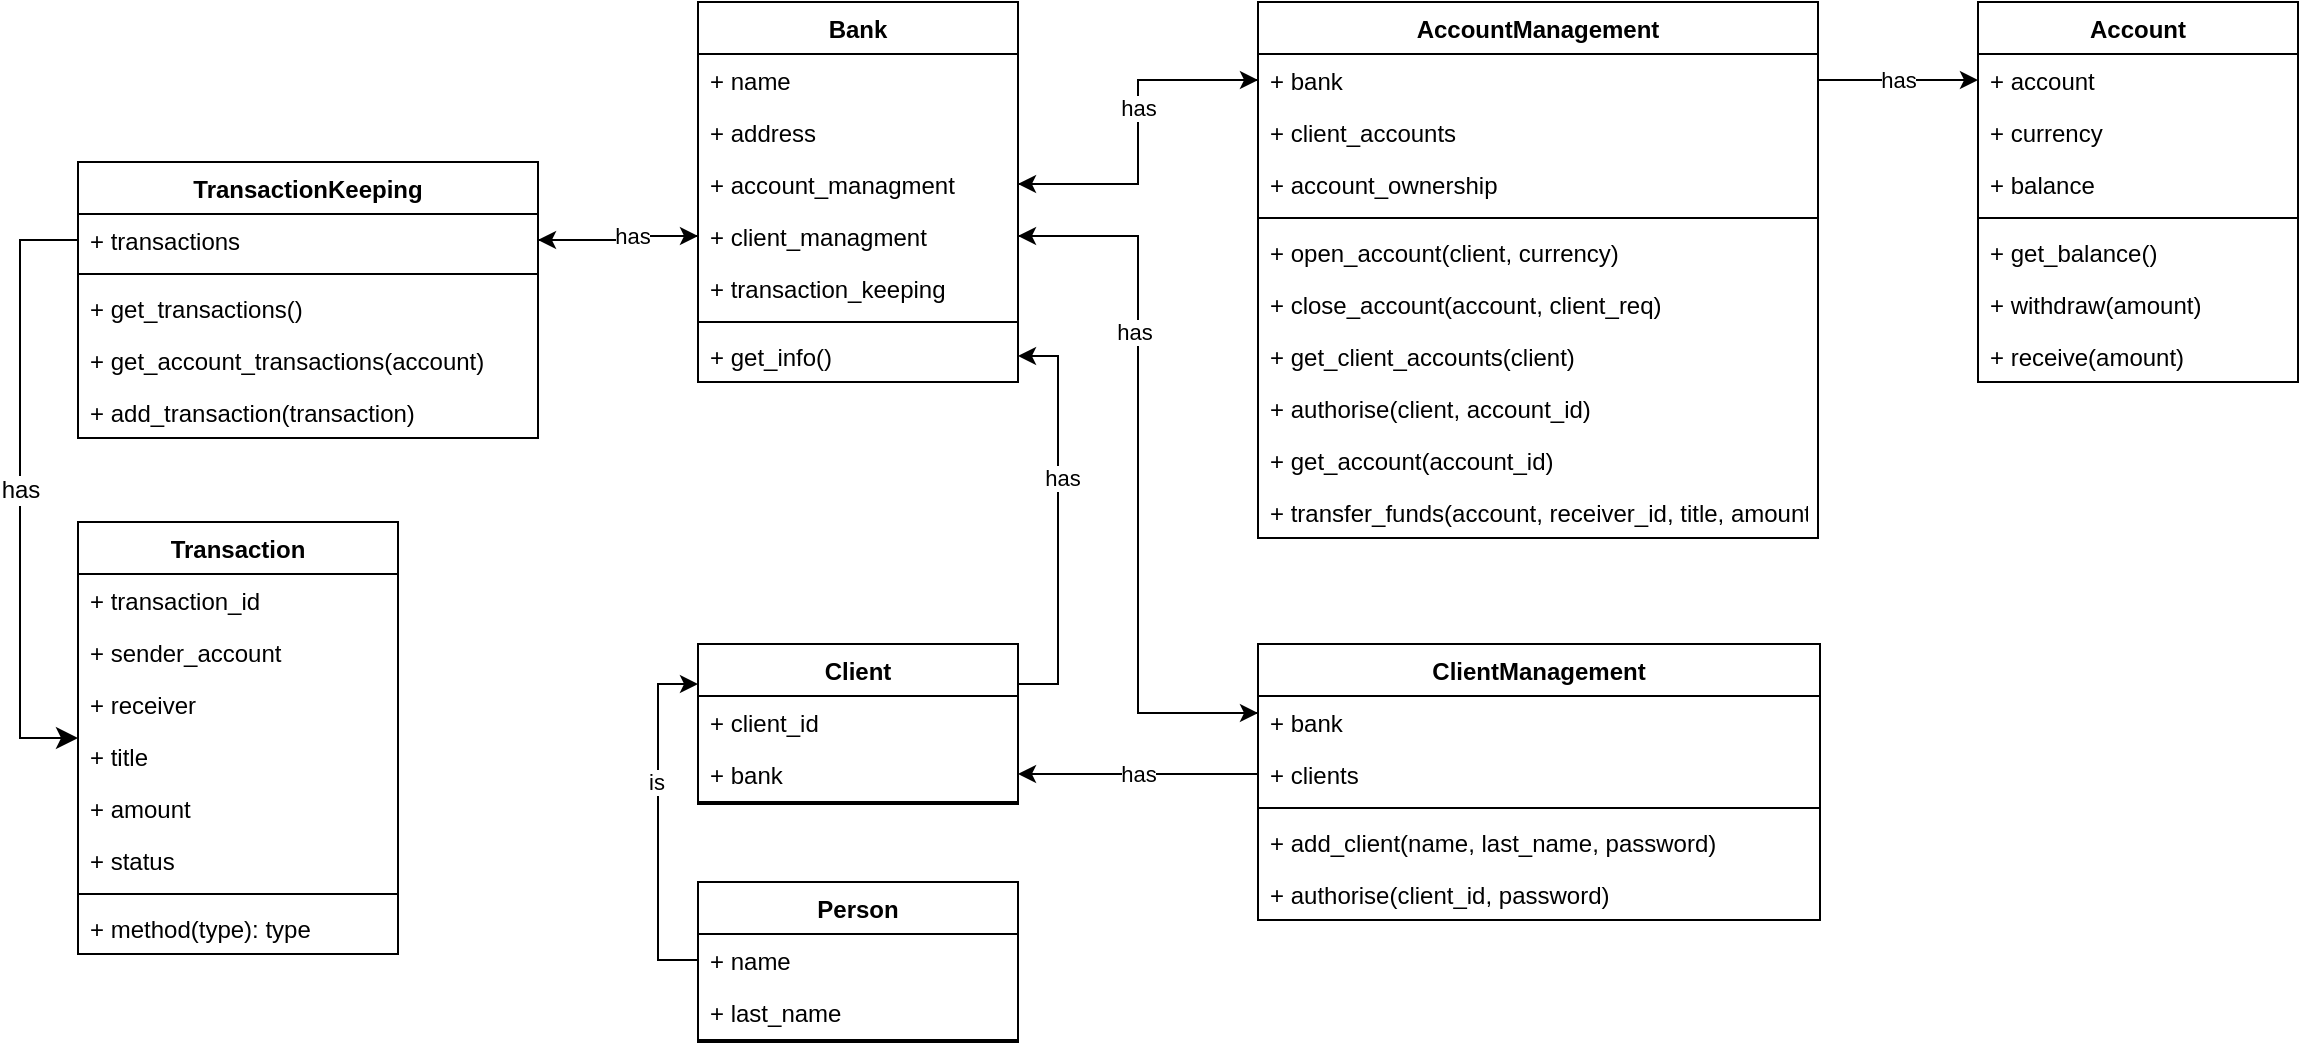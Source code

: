 <mxfile version="20.8.16" type="device"><diagram name="Strona-1" id="ek9KnEMByu4rQ2655acr"><mxGraphModel dx="1335" dy="1059" grid="1" gridSize="10" guides="1" tooltips="1" connect="1" arrows="1" fold="1" page="1" pageScale="1" pageWidth="1169" pageHeight="827" math="0" shadow="0"><root><mxCell id="0"/><mxCell id="1" parent="0"/><mxCell id="L5Hzt3xckqOM0PtKpftX-1" value="Bank" style="swimlane;fontStyle=1;align=center;verticalAlign=top;childLayout=stackLayout;horizontal=1;startSize=26;horizontalStack=0;resizeParent=1;resizeParentMax=0;resizeLast=0;collapsible=1;marginBottom=0;" parent="1" vertex="1"><mxGeometry x="349" y="40" width="160" height="190" as="geometry"/></mxCell><mxCell id="L5Hzt3xckqOM0PtKpftX-2" value="+ name" style="text;strokeColor=none;fillColor=none;align=left;verticalAlign=top;spacingLeft=4;spacingRight=4;overflow=hidden;rotatable=0;points=[[0,0.5],[1,0.5]];portConstraint=eastwest;" parent="L5Hzt3xckqOM0PtKpftX-1" vertex="1"><mxGeometry y="26" width="160" height="26" as="geometry"/></mxCell><mxCell id="L5Hzt3xckqOM0PtKpftX-5" value="+ address" style="text;strokeColor=none;fillColor=none;align=left;verticalAlign=top;spacingLeft=4;spacingRight=4;overflow=hidden;rotatable=0;points=[[0,0.5],[1,0.5]];portConstraint=eastwest;" parent="L5Hzt3xckqOM0PtKpftX-1" vertex="1"><mxGeometry y="52" width="160" height="26" as="geometry"/></mxCell><mxCell id="L5Hzt3xckqOM0PtKpftX-6" value="+ account_managment" style="text;strokeColor=none;fillColor=none;align=left;verticalAlign=top;spacingLeft=4;spacingRight=4;overflow=hidden;rotatable=0;points=[[0,0.5],[1,0.5]];portConstraint=eastwest;" parent="L5Hzt3xckqOM0PtKpftX-1" vertex="1"><mxGeometry y="78" width="160" height="26" as="geometry"/></mxCell><mxCell id="L5Hzt3xckqOM0PtKpftX-7" value="+ client_managment" style="text;strokeColor=none;fillColor=none;align=left;verticalAlign=top;spacingLeft=4;spacingRight=4;overflow=hidden;rotatable=0;points=[[0,0.5],[1,0.5]];portConstraint=eastwest;" parent="L5Hzt3xckqOM0PtKpftX-1" vertex="1"><mxGeometry y="104" width="160" height="26" as="geometry"/></mxCell><mxCell id="L5Hzt3xckqOM0PtKpftX-8" value="+ transaction_keeping" style="text;strokeColor=none;fillColor=none;align=left;verticalAlign=top;spacingLeft=4;spacingRight=4;overflow=hidden;rotatable=0;points=[[0,0.5],[1,0.5]];portConstraint=eastwest;" parent="L5Hzt3xckqOM0PtKpftX-1" vertex="1"><mxGeometry y="130" width="160" height="26" as="geometry"/></mxCell><mxCell id="L5Hzt3xckqOM0PtKpftX-3" value="" style="line;strokeWidth=1;fillColor=none;align=left;verticalAlign=middle;spacingTop=-1;spacingLeft=3;spacingRight=3;rotatable=0;labelPosition=right;points=[];portConstraint=eastwest;strokeColor=inherit;" parent="L5Hzt3xckqOM0PtKpftX-1" vertex="1"><mxGeometry y="156" width="160" height="8" as="geometry"/></mxCell><mxCell id="L5Hzt3xckqOM0PtKpftX-4" value="+ get_info()" style="text;strokeColor=none;fillColor=none;align=left;verticalAlign=top;spacingLeft=4;spacingRight=4;overflow=hidden;rotatable=0;points=[[0,0.5],[1,0.5]];portConstraint=eastwest;" parent="L5Hzt3xckqOM0PtKpftX-1" vertex="1"><mxGeometry y="164" width="160" height="26" as="geometry"/></mxCell><mxCell id="L5Hzt3xckqOM0PtKpftX-40" style="edgeStyle=orthogonalEdgeStyle;rounded=0;orthogonalLoop=1;jettySize=auto;html=1;entryX=1;entryY=0.5;entryDx=0;entryDy=0;exitX=0;exitY=0.5;exitDx=0;exitDy=0;" parent="1" source="L5Hzt3xckqOM0PtKpftX-50" target="L5Hzt3xckqOM0PtKpftX-6" edge="1"><mxGeometry relative="1" as="geometry"><mxPoint x="654" y="82" as="sourcePoint"/></mxGeometry></mxCell><mxCell id="L5Hzt3xckqOM0PtKpftX-9" value="AccountManagement" style="swimlane;fontStyle=1;align=center;verticalAlign=top;childLayout=stackLayout;horizontal=1;startSize=26;horizontalStack=0;resizeParent=1;resizeParentMax=0;resizeLast=0;collapsible=1;marginBottom=0;" parent="1" vertex="1"><mxGeometry x="629" y="40" width="280" height="268" as="geometry"/></mxCell><mxCell id="L5Hzt3xckqOM0PtKpftX-50" value="+ bank" style="text;strokeColor=none;fillColor=none;align=left;verticalAlign=top;spacingLeft=4;spacingRight=4;overflow=hidden;rotatable=0;points=[[0,0.5],[1,0.5]];portConstraint=eastwest;" parent="L5Hzt3xckqOM0PtKpftX-9" vertex="1"><mxGeometry y="26" width="280" height="26" as="geometry"/></mxCell><mxCell id="L5Hzt3xckqOM0PtKpftX-10" value="+ client_accounts" style="text;strokeColor=none;fillColor=none;align=left;verticalAlign=top;spacingLeft=4;spacingRight=4;overflow=hidden;rotatable=0;points=[[0,0.5],[1,0.5]];portConstraint=eastwest;" parent="L5Hzt3xckqOM0PtKpftX-9" vertex="1"><mxGeometry y="52" width="280" height="26" as="geometry"/></mxCell><mxCell id="L5Hzt3xckqOM0PtKpftX-49" value="+ account_ownership" style="text;strokeColor=none;fillColor=none;align=left;verticalAlign=top;spacingLeft=4;spacingRight=4;overflow=hidden;rotatable=0;points=[[0,0.5],[1,0.5]];portConstraint=eastwest;" parent="L5Hzt3xckqOM0PtKpftX-9" vertex="1"><mxGeometry y="78" width="280" height="26" as="geometry"/></mxCell><mxCell id="L5Hzt3xckqOM0PtKpftX-11" value="" style="line;strokeWidth=1;fillColor=none;align=left;verticalAlign=middle;spacingTop=-1;spacingLeft=3;spacingRight=3;rotatable=0;labelPosition=right;points=[];portConstraint=eastwest;strokeColor=inherit;" parent="L5Hzt3xckqOM0PtKpftX-9" vertex="1"><mxGeometry y="104" width="280" height="8" as="geometry"/></mxCell><mxCell id="L5Hzt3xckqOM0PtKpftX-12" value="+ open_account(client, currency)" style="text;strokeColor=none;fillColor=none;align=left;verticalAlign=top;spacingLeft=4;spacingRight=4;overflow=hidden;rotatable=0;points=[[0,0.5],[1,0.5]];portConstraint=eastwest;" parent="L5Hzt3xckqOM0PtKpftX-9" vertex="1"><mxGeometry y="112" width="280" height="26" as="geometry"/></mxCell><mxCell id="L5Hzt3xckqOM0PtKpftX-52" value="+ close_account(account, client_req)" style="text;strokeColor=none;fillColor=none;align=left;verticalAlign=top;spacingLeft=4;spacingRight=4;overflow=hidden;rotatable=0;points=[[0,0.5],[1,0.5]];portConstraint=eastwest;" parent="L5Hzt3xckqOM0PtKpftX-9" vertex="1"><mxGeometry y="138" width="280" height="26" as="geometry"/></mxCell><mxCell id="L5Hzt3xckqOM0PtKpftX-53" value="+ get_client_accounts(client)" style="text;strokeColor=none;fillColor=none;align=left;verticalAlign=top;spacingLeft=4;spacingRight=4;overflow=hidden;rotatable=0;points=[[0,0.5],[1,0.5]];portConstraint=eastwest;" parent="L5Hzt3xckqOM0PtKpftX-9" vertex="1"><mxGeometry y="164" width="280" height="26" as="geometry"/></mxCell><mxCell id="L5Hzt3xckqOM0PtKpftX-54" value="+ authorise(client, account_id)" style="text;strokeColor=none;fillColor=none;align=left;verticalAlign=top;spacingLeft=4;spacingRight=4;overflow=hidden;rotatable=0;points=[[0,0.5],[1,0.5]];portConstraint=eastwest;" parent="L5Hzt3xckqOM0PtKpftX-9" vertex="1"><mxGeometry y="190" width="280" height="26" as="geometry"/></mxCell><mxCell id="L5Hzt3xckqOM0PtKpftX-55" value="+ get_account(account_id)" style="text;strokeColor=none;fillColor=none;align=left;verticalAlign=top;spacingLeft=4;spacingRight=4;overflow=hidden;rotatable=0;points=[[0,0.5],[1,0.5]];portConstraint=eastwest;" parent="L5Hzt3xckqOM0PtKpftX-9" vertex="1"><mxGeometry y="216" width="280" height="26" as="geometry"/></mxCell><mxCell id="L5Hzt3xckqOM0PtKpftX-56" value="+ transfer_funds(account, receiver_id, title, amount)" style="text;strokeColor=none;fillColor=none;align=left;verticalAlign=top;spacingLeft=4;spacingRight=4;overflow=hidden;rotatable=0;points=[[0,0.5],[1,0.5]];portConstraint=eastwest;" parent="L5Hzt3xckqOM0PtKpftX-9" vertex="1"><mxGeometry y="242" width="280" height="26" as="geometry"/></mxCell><mxCell id="L5Hzt3xckqOM0PtKpftX-38" style="edgeStyle=orthogonalEdgeStyle;rounded=0;orthogonalLoop=1;jettySize=auto;html=1;exitX=0;exitY=0.25;exitDx=0;exitDy=0;entryX=1;entryY=0.5;entryDx=0;entryDy=0;" parent="1" source="L5Hzt3xckqOM0PtKpftX-13" target="L5Hzt3xckqOM0PtKpftX-7" edge="1"><mxGeometry relative="1" as="geometry"/></mxCell><mxCell id="L5Hzt3xckqOM0PtKpftX-13" value="ClientManagement" style="swimlane;fontStyle=1;align=center;verticalAlign=top;childLayout=stackLayout;horizontal=1;startSize=26;horizontalStack=0;resizeParent=1;resizeParentMax=0;resizeLast=0;collapsible=1;marginBottom=0;" parent="1" vertex="1"><mxGeometry x="629" y="361" width="281" height="138" as="geometry"/></mxCell><mxCell id="L5Hzt3xckqOM0PtKpftX-14" value="+ bank" style="text;strokeColor=none;fillColor=none;align=left;verticalAlign=top;spacingLeft=4;spacingRight=4;overflow=hidden;rotatable=0;points=[[0,0.5],[1,0.5]];portConstraint=eastwest;" parent="L5Hzt3xckqOM0PtKpftX-13" vertex="1"><mxGeometry y="26" width="281" height="26" as="geometry"/></mxCell><mxCell id="L5Hzt3xckqOM0PtKpftX-57" value="+ clients" style="text;strokeColor=none;fillColor=none;align=left;verticalAlign=top;spacingLeft=4;spacingRight=4;overflow=hidden;rotatable=0;points=[[0,0.5],[1,0.5]];portConstraint=eastwest;" parent="L5Hzt3xckqOM0PtKpftX-13" vertex="1"><mxGeometry y="52" width="281" height="26" as="geometry"/></mxCell><mxCell id="L5Hzt3xckqOM0PtKpftX-15" value="" style="line;strokeWidth=1;fillColor=none;align=left;verticalAlign=middle;spacingTop=-1;spacingLeft=3;spacingRight=3;rotatable=0;labelPosition=right;points=[];portConstraint=eastwest;strokeColor=inherit;" parent="L5Hzt3xckqOM0PtKpftX-13" vertex="1"><mxGeometry y="78" width="281" height="8" as="geometry"/></mxCell><mxCell id="L5Hzt3xckqOM0PtKpftX-16" value="+ add_client(name, last_name, password)" style="text;strokeColor=none;fillColor=none;align=left;verticalAlign=top;spacingLeft=4;spacingRight=4;overflow=hidden;rotatable=0;points=[[0,0.5],[1,0.5]];portConstraint=eastwest;" parent="L5Hzt3xckqOM0PtKpftX-13" vertex="1"><mxGeometry y="86" width="281" height="26" as="geometry"/></mxCell><mxCell id="SxsfGs336QUIzUfr7Jt9-20" value="+ authorise(client_id, password)" style="text;strokeColor=none;fillColor=none;align=left;verticalAlign=top;spacingLeft=4;spacingRight=4;overflow=hidden;rotatable=0;points=[[0,0.5],[1,0.5]];portConstraint=eastwest;" vertex="1" parent="L5Hzt3xckqOM0PtKpftX-13"><mxGeometry y="112" width="281" height="26" as="geometry"/></mxCell><mxCell id="L5Hzt3xckqOM0PtKpftX-42" style="edgeStyle=orthogonalEdgeStyle;rounded=0;orthogonalLoop=1;jettySize=auto;html=1;entryX=0;entryY=0.5;entryDx=0;entryDy=0;exitX=1;exitY=0.5;exitDx=0;exitDy=0;" parent="1" source="L5Hzt3xckqOM0PtKpftX-18" target="L5Hzt3xckqOM0PtKpftX-7" edge="1"><mxGeometry relative="1" as="geometry"><mxPoint x="249" y="210" as="sourcePoint"/></mxGeometry></mxCell><mxCell id="L5Hzt3xckqOM0PtKpftX-17" value="TransactionKeeping" style="swimlane;fontStyle=1;align=center;verticalAlign=top;childLayout=stackLayout;horizontal=1;startSize=26;horizontalStack=0;resizeParent=1;resizeParentMax=0;resizeLast=0;collapsible=1;marginBottom=0;" parent="1" vertex="1"><mxGeometry x="39" y="120" width="230" height="138" as="geometry"/></mxCell><mxCell id="L5Hzt3xckqOM0PtKpftX-18" value="+ transactions" style="text;strokeColor=none;fillColor=none;align=left;verticalAlign=top;spacingLeft=4;spacingRight=4;overflow=hidden;rotatable=0;points=[[0,0.5],[1,0.5]];portConstraint=eastwest;" parent="L5Hzt3xckqOM0PtKpftX-17" vertex="1"><mxGeometry y="26" width="230" height="26" as="geometry"/></mxCell><mxCell id="L5Hzt3xckqOM0PtKpftX-19" value="" style="line;strokeWidth=1;fillColor=none;align=left;verticalAlign=middle;spacingTop=-1;spacingLeft=3;spacingRight=3;rotatable=0;labelPosition=right;points=[];portConstraint=eastwest;strokeColor=inherit;" parent="L5Hzt3xckqOM0PtKpftX-17" vertex="1"><mxGeometry y="52" width="230" height="8" as="geometry"/></mxCell><mxCell id="L5Hzt3xckqOM0PtKpftX-20" value="+ get_transactions()" style="text;strokeColor=none;fillColor=none;align=left;verticalAlign=top;spacingLeft=4;spacingRight=4;overflow=hidden;rotatable=0;points=[[0,0.5],[1,0.5]];portConstraint=eastwest;" parent="L5Hzt3xckqOM0PtKpftX-17" vertex="1"><mxGeometry y="60" width="230" height="26" as="geometry"/></mxCell><mxCell id="L5Hzt3xckqOM0PtKpftX-73" value="+ get_account_transactions(account)" style="text;strokeColor=none;fillColor=none;align=left;verticalAlign=top;spacingLeft=4;spacingRight=4;overflow=hidden;rotatable=0;points=[[0,0.5],[1,0.5]];portConstraint=eastwest;" parent="L5Hzt3xckqOM0PtKpftX-17" vertex="1"><mxGeometry y="86" width="230" height="26" as="geometry"/></mxCell><mxCell id="L5Hzt3xckqOM0PtKpftX-74" value="+ add_transaction(transaction)" style="text;strokeColor=none;fillColor=none;align=left;verticalAlign=top;spacingLeft=4;spacingRight=4;overflow=hidden;rotatable=0;points=[[0,0.5],[1,0.5]];portConstraint=eastwest;" parent="L5Hzt3xckqOM0PtKpftX-17" vertex="1"><mxGeometry y="112" width="230" height="26" as="geometry"/></mxCell><mxCell id="L5Hzt3xckqOM0PtKpftX-21" value="Transaction" style="swimlane;fontStyle=1;align=center;verticalAlign=top;childLayout=stackLayout;horizontal=1;startSize=26;horizontalStack=0;resizeParent=1;resizeParentMax=0;resizeLast=0;collapsible=1;marginBottom=0;" parent="1" vertex="1"><mxGeometry x="39" y="300" width="160" height="216" as="geometry"/></mxCell><mxCell id="L5Hzt3xckqOM0PtKpftX-22" value="+ transaction_id" style="text;strokeColor=none;fillColor=none;align=left;verticalAlign=top;spacingLeft=4;spacingRight=4;overflow=hidden;rotatable=0;points=[[0,0.5],[1,0.5]];portConstraint=eastwest;" parent="L5Hzt3xckqOM0PtKpftX-21" vertex="1"><mxGeometry y="26" width="160" height="26" as="geometry"/></mxCell><mxCell id="SxsfGs336QUIzUfr7Jt9-15" value="+ sender_account" style="text;strokeColor=none;fillColor=none;align=left;verticalAlign=top;spacingLeft=4;spacingRight=4;overflow=hidden;rotatable=0;points=[[0,0.5],[1,0.5]];portConstraint=eastwest;" vertex="1" parent="L5Hzt3xckqOM0PtKpftX-21"><mxGeometry y="52" width="160" height="26" as="geometry"/></mxCell><mxCell id="SxsfGs336QUIzUfr7Jt9-16" value="+ receiver" style="text;strokeColor=none;fillColor=none;align=left;verticalAlign=top;spacingLeft=4;spacingRight=4;overflow=hidden;rotatable=0;points=[[0,0.5],[1,0.5]];portConstraint=eastwest;" vertex="1" parent="L5Hzt3xckqOM0PtKpftX-21"><mxGeometry y="78" width="160" height="26" as="geometry"/></mxCell><mxCell id="SxsfGs336QUIzUfr7Jt9-17" value="+ title" style="text;strokeColor=none;fillColor=none;align=left;verticalAlign=top;spacingLeft=4;spacingRight=4;overflow=hidden;rotatable=0;points=[[0,0.5],[1,0.5]];portConstraint=eastwest;" vertex="1" parent="L5Hzt3xckqOM0PtKpftX-21"><mxGeometry y="104" width="160" height="26" as="geometry"/></mxCell><mxCell id="SxsfGs336QUIzUfr7Jt9-18" value="+ amount" style="text;strokeColor=none;fillColor=none;align=left;verticalAlign=top;spacingLeft=4;spacingRight=4;overflow=hidden;rotatable=0;points=[[0,0.5],[1,0.5]];portConstraint=eastwest;" vertex="1" parent="L5Hzt3xckqOM0PtKpftX-21"><mxGeometry y="130" width="160" height="26" as="geometry"/></mxCell><mxCell id="SxsfGs336QUIzUfr7Jt9-19" value="+ status" style="text;strokeColor=none;fillColor=none;align=left;verticalAlign=top;spacingLeft=4;spacingRight=4;overflow=hidden;rotatable=0;points=[[0,0.5],[1,0.5]];portConstraint=eastwest;" vertex="1" parent="L5Hzt3xckqOM0PtKpftX-21"><mxGeometry y="156" width="160" height="26" as="geometry"/></mxCell><mxCell id="L5Hzt3xckqOM0PtKpftX-23" value="" style="line;strokeWidth=1;fillColor=none;align=left;verticalAlign=middle;spacingTop=-1;spacingLeft=3;spacingRight=3;rotatable=0;labelPosition=right;points=[];portConstraint=eastwest;strokeColor=inherit;" parent="L5Hzt3xckqOM0PtKpftX-21" vertex="1"><mxGeometry y="182" width="160" height="8" as="geometry"/></mxCell><mxCell id="L5Hzt3xckqOM0PtKpftX-24" value="+ method(type): type" style="text;strokeColor=none;fillColor=none;align=left;verticalAlign=top;spacingLeft=4;spacingRight=4;overflow=hidden;rotatable=0;points=[[0,0.5],[1,0.5]];portConstraint=eastwest;" parent="L5Hzt3xckqOM0PtKpftX-21" vertex="1"><mxGeometry y="190" width="160" height="26" as="geometry"/></mxCell><mxCell id="L5Hzt3xckqOM0PtKpftX-44" style="edgeStyle=orthogonalEdgeStyle;rounded=0;orthogonalLoop=1;jettySize=auto;html=1;exitX=0;exitY=0.5;exitDx=0;exitDy=0;entryX=0;entryY=0.25;entryDx=0;entryDy=0;" parent="1" source="SxsfGs336QUIzUfr7Jt9-6" target="L5Hzt3xckqOM0PtKpftX-33" edge="1"><mxGeometry relative="1" as="geometry"><mxPoint x="-161" y="422" as="targetPoint"/><mxPoint x="349" y="459" as="sourcePoint"/></mxGeometry></mxCell><mxCell id="L5Hzt3xckqOM0PtKpftX-60" value="is" style="edgeLabel;html=1;align=center;verticalAlign=middle;resizable=0;points=[];" parent="L5Hzt3xckqOM0PtKpftX-44" vertex="1" connectable="0"><mxGeometry x="0.232" y="1" relative="1" as="geometry"><mxPoint as="offset"/></mxGeometry></mxCell><mxCell id="L5Hzt3xckqOM0PtKpftX-33" value="Client" style="swimlane;fontStyle=1;align=center;verticalAlign=top;childLayout=stackLayout;horizontal=1;startSize=26;horizontalStack=0;resizeParent=1;resizeParentMax=0;resizeLast=0;collapsible=1;marginBottom=0;" parent="1" vertex="1"><mxGeometry x="349" y="361" width="160" height="80" as="geometry"/></mxCell><mxCell id="L5Hzt3xckqOM0PtKpftX-34" value="+ client_id" style="text;strokeColor=none;fillColor=none;align=left;verticalAlign=top;spacingLeft=4;spacingRight=4;overflow=hidden;rotatable=0;points=[[0,0.5],[1,0.5]];portConstraint=eastwest;" parent="L5Hzt3xckqOM0PtKpftX-33" vertex="1"><mxGeometry y="26" width="160" height="26" as="geometry"/></mxCell><mxCell id="L5Hzt3xckqOM0PtKpftX-58" value="+ bank" style="text;strokeColor=none;fillColor=none;align=left;verticalAlign=top;spacingLeft=4;spacingRight=4;overflow=hidden;rotatable=0;points=[[0,0.5],[1,0.5]];portConstraint=eastwest;" parent="L5Hzt3xckqOM0PtKpftX-33" vertex="1"><mxGeometry y="52" width="160" height="26" as="geometry"/></mxCell><mxCell id="L5Hzt3xckqOM0PtKpftX-35" value="" style="line;strokeWidth=1;fillColor=none;align=left;verticalAlign=middle;spacingTop=-1;spacingLeft=3;spacingRight=3;rotatable=0;labelPosition=right;points=[];portConstraint=eastwest;strokeColor=inherit;" parent="L5Hzt3xckqOM0PtKpftX-33" vertex="1"><mxGeometry y="78" width="160" height="2" as="geometry"/></mxCell><mxCell id="L5Hzt3xckqOM0PtKpftX-37" style="edgeStyle=orthogonalEdgeStyle;rounded=0;orthogonalLoop=1;jettySize=auto;html=1;exitX=1;exitY=0.5;exitDx=0;exitDy=0;entryX=0;entryY=0.25;entryDx=0;entryDy=0;" parent="1" source="L5Hzt3xckqOM0PtKpftX-7" target="L5Hzt3xckqOM0PtKpftX-13" edge="1"><mxGeometry relative="1" as="geometry"/></mxCell><mxCell id="L5Hzt3xckqOM0PtKpftX-61" value="has" style="edgeLabel;html=1;align=center;verticalAlign=middle;resizable=0;points=[];" parent="L5Hzt3xckqOM0PtKpftX-37" vertex="1" connectable="0"><mxGeometry x="-0.398" y="-2" relative="1" as="geometry"><mxPoint as="offset"/></mxGeometry></mxCell><mxCell id="L5Hzt3xckqOM0PtKpftX-39" style="edgeStyle=orthogonalEdgeStyle;rounded=0;orthogonalLoop=1;jettySize=auto;html=1;exitX=1;exitY=0.5;exitDx=0;exitDy=0;entryX=0;entryY=0.5;entryDx=0;entryDy=0;" parent="1" source="L5Hzt3xckqOM0PtKpftX-6" target="L5Hzt3xckqOM0PtKpftX-50" edge="1"><mxGeometry relative="1" as="geometry"><mxPoint x="654" y="82" as="targetPoint"/></mxGeometry></mxCell><mxCell id="L5Hzt3xckqOM0PtKpftX-62" value="has" style="edgeLabel;html=1;align=center;verticalAlign=middle;resizable=0;points=[];" parent="L5Hzt3xckqOM0PtKpftX-39" vertex="1" connectable="0"><mxGeometry x="0.14" relative="1" as="geometry"><mxPoint as="offset"/></mxGeometry></mxCell><mxCell id="L5Hzt3xckqOM0PtKpftX-41" style="edgeStyle=orthogonalEdgeStyle;rounded=0;orthogonalLoop=1;jettySize=auto;html=1;entryX=1;entryY=0.5;entryDx=0;entryDy=0;exitX=0;exitY=0.5;exitDx=0;exitDy=0;" parent="1" source="L5Hzt3xckqOM0PtKpftX-7" target="L5Hzt3xckqOM0PtKpftX-18" edge="1"><mxGeometry relative="1" as="geometry"><mxPoint x="319" y="170" as="sourcePoint"/><mxPoint x="239" y="188" as="targetPoint"/></mxGeometry></mxCell><mxCell id="L5Hzt3xckqOM0PtKpftX-65" value="has" style="edgeLabel;html=1;align=center;verticalAlign=middle;resizable=0;points=[];" parent="L5Hzt3xckqOM0PtKpftX-41" vertex="1" connectable="0"><mxGeometry x="-0.187" relative="1" as="geometry"><mxPoint as="offset"/></mxGeometry></mxCell><mxCell id="L5Hzt3xckqOM0PtKpftX-45" value="Account" style="swimlane;fontStyle=1;align=center;verticalAlign=top;childLayout=stackLayout;horizontal=1;startSize=26;horizontalStack=0;resizeParent=1;resizeParentMax=0;resizeLast=0;collapsible=1;marginBottom=0;" parent="1" vertex="1"><mxGeometry x="989" y="40" width="160" height="190" as="geometry"/></mxCell><mxCell id="L5Hzt3xckqOM0PtKpftX-46" value="+ account" style="text;strokeColor=none;fillColor=none;align=left;verticalAlign=top;spacingLeft=4;spacingRight=4;overflow=hidden;rotatable=0;points=[[0,0.5],[1,0.5]];portConstraint=eastwest;" parent="L5Hzt3xckqOM0PtKpftX-45" vertex="1"><mxGeometry y="26" width="160" height="26" as="geometry"/></mxCell><mxCell id="L5Hzt3xckqOM0PtKpftX-68" value="+ currency" style="text;strokeColor=none;fillColor=none;align=left;verticalAlign=top;spacingLeft=4;spacingRight=4;overflow=hidden;rotatable=0;points=[[0,0.5],[1,0.5]];portConstraint=eastwest;" parent="L5Hzt3xckqOM0PtKpftX-45" vertex="1"><mxGeometry y="52" width="160" height="26" as="geometry"/></mxCell><mxCell id="L5Hzt3xckqOM0PtKpftX-69" value="+ balance" style="text;strokeColor=none;fillColor=none;align=left;verticalAlign=top;spacingLeft=4;spacingRight=4;overflow=hidden;rotatable=0;points=[[0,0.5],[1,0.5]];portConstraint=eastwest;" parent="L5Hzt3xckqOM0PtKpftX-45" vertex="1"><mxGeometry y="78" width="160" height="26" as="geometry"/></mxCell><mxCell id="L5Hzt3xckqOM0PtKpftX-47" value="" style="line;strokeWidth=1;fillColor=none;align=left;verticalAlign=middle;spacingTop=-1;spacingLeft=3;spacingRight=3;rotatable=0;labelPosition=right;points=[];portConstraint=eastwest;strokeColor=inherit;" parent="L5Hzt3xckqOM0PtKpftX-45" vertex="1"><mxGeometry y="104" width="160" height="8" as="geometry"/></mxCell><mxCell id="L5Hzt3xckqOM0PtKpftX-48" value="+ get_balance()" style="text;strokeColor=none;fillColor=none;align=left;verticalAlign=top;spacingLeft=4;spacingRight=4;overflow=hidden;rotatable=0;points=[[0,0.5],[1,0.5]];portConstraint=eastwest;" parent="L5Hzt3xckqOM0PtKpftX-45" vertex="1"><mxGeometry y="112" width="160" height="26" as="geometry"/></mxCell><mxCell id="L5Hzt3xckqOM0PtKpftX-70" value="+ withdraw(amount)" style="text;strokeColor=none;fillColor=none;align=left;verticalAlign=top;spacingLeft=4;spacingRight=4;overflow=hidden;rotatable=0;points=[[0,0.5],[1,0.5]];portConstraint=eastwest;" parent="L5Hzt3xckqOM0PtKpftX-45" vertex="1"><mxGeometry y="138" width="160" height="26" as="geometry"/></mxCell><mxCell id="L5Hzt3xckqOM0PtKpftX-71" value="+ receive(amount)" style="text;strokeColor=none;fillColor=none;align=left;verticalAlign=top;spacingLeft=4;spacingRight=4;overflow=hidden;rotatable=0;points=[[0,0.5],[1,0.5]];portConstraint=eastwest;" parent="L5Hzt3xckqOM0PtKpftX-45" vertex="1"><mxGeometry y="164" width="160" height="26" as="geometry"/></mxCell><mxCell id="L5Hzt3xckqOM0PtKpftX-63" style="edgeStyle=orthogonalEdgeStyle;rounded=0;orthogonalLoop=1;jettySize=auto;html=1;exitX=1;exitY=0.25;exitDx=0;exitDy=0;entryX=1;entryY=0.5;entryDx=0;entryDy=0;" parent="1" source="L5Hzt3xckqOM0PtKpftX-33" target="L5Hzt3xckqOM0PtKpftX-4" edge="1"><mxGeometry relative="1" as="geometry"/></mxCell><mxCell id="L5Hzt3xckqOM0PtKpftX-64" value="has" style="edgeLabel;html=1;align=center;verticalAlign=middle;resizable=0;points=[];" parent="L5Hzt3xckqOM0PtKpftX-63" vertex="1" connectable="0"><mxGeometry x="0.209" y="-2" relative="1" as="geometry"><mxPoint as="offset"/></mxGeometry></mxCell><mxCell id="L5Hzt3xckqOM0PtKpftX-67" value="has" style="edgeStyle=orthogonalEdgeStyle;rounded=0;orthogonalLoop=1;jettySize=auto;html=1;exitX=0;exitY=0.5;exitDx=0;exitDy=0;entryX=1;entryY=0.5;entryDx=0;entryDy=0;" parent="1" source="L5Hzt3xckqOM0PtKpftX-57" target="L5Hzt3xckqOM0PtKpftX-58" edge="1"><mxGeometry relative="1" as="geometry"/></mxCell><mxCell id="L5Hzt3xckqOM0PtKpftX-72" value="has" style="edgeStyle=orthogonalEdgeStyle;rounded=0;orthogonalLoop=1;jettySize=auto;html=1;exitX=1;exitY=0.5;exitDx=0;exitDy=0;entryX=0;entryY=0.5;entryDx=0;entryDy=0;" parent="1" source="L5Hzt3xckqOM0PtKpftX-50" target="L5Hzt3xckqOM0PtKpftX-46" edge="1"><mxGeometry relative="1" as="geometry"/></mxCell><mxCell id="SxsfGs336QUIzUfr7Jt9-5" value="Person" style="swimlane;fontStyle=1;align=center;verticalAlign=top;childLayout=stackLayout;horizontal=1;startSize=26;horizontalStack=0;resizeParent=1;resizeParentMax=0;resizeLast=0;collapsible=1;marginBottom=0;" vertex="1" parent="1"><mxGeometry x="349" y="480" width="160" height="80" as="geometry"/></mxCell><mxCell id="SxsfGs336QUIzUfr7Jt9-6" value="+ name" style="text;strokeColor=none;fillColor=none;align=left;verticalAlign=top;spacingLeft=4;spacingRight=4;overflow=hidden;rotatable=0;points=[[0,0.5],[1,0.5]];portConstraint=eastwest;" vertex="1" parent="SxsfGs336QUIzUfr7Jt9-5"><mxGeometry y="26" width="160" height="26" as="geometry"/></mxCell><mxCell id="SxsfGs336QUIzUfr7Jt9-7" value="+ last_name" style="text;strokeColor=none;fillColor=none;align=left;verticalAlign=top;spacingLeft=4;spacingRight=4;overflow=hidden;rotatable=0;points=[[0,0.5],[1,0.5]];portConstraint=eastwest;" vertex="1" parent="SxsfGs336QUIzUfr7Jt9-5"><mxGeometry y="52" width="160" height="26" as="geometry"/></mxCell><mxCell id="SxsfGs336QUIzUfr7Jt9-8" value="" style="line;strokeWidth=1;fillColor=none;align=left;verticalAlign=middle;spacingTop=-1;spacingLeft=3;spacingRight=3;rotatable=0;labelPosition=right;points=[];portConstraint=eastwest;strokeColor=inherit;" vertex="1" parent="SxsfGs336QUIzUfr7Jt9-5"><mxGeometry y="78" width="160" height="2" as="geometry"/></mxCell><mxCell id="SxsfGs336QUIzUfr7Jt9-13" value="has" style="edgeStyle=elbowEdgeStyle;rounded=0;orthogonalLoop=1;jettySize=auto;html=1;exitX=0;exitY=0.5;exitDx=0;exitDy=0;entryX=0;entryY=0.5;entryDx=0;entryDy=0;fontSize=12;startSize=8;endSize=8;strokeWidth=1;" edge="1" parent="1" source="L5Hzt3xckqOM0PtKpftX-18" target="L5Hzt3xckqOM0PtKpftX-21"><mxGeometry relative="1" as="geometry"><Array as="points"><mxPoint x="10" y="250"/></Array></mxGeometry></mxCell></root></mxGraphModel></diagram></mxfile>